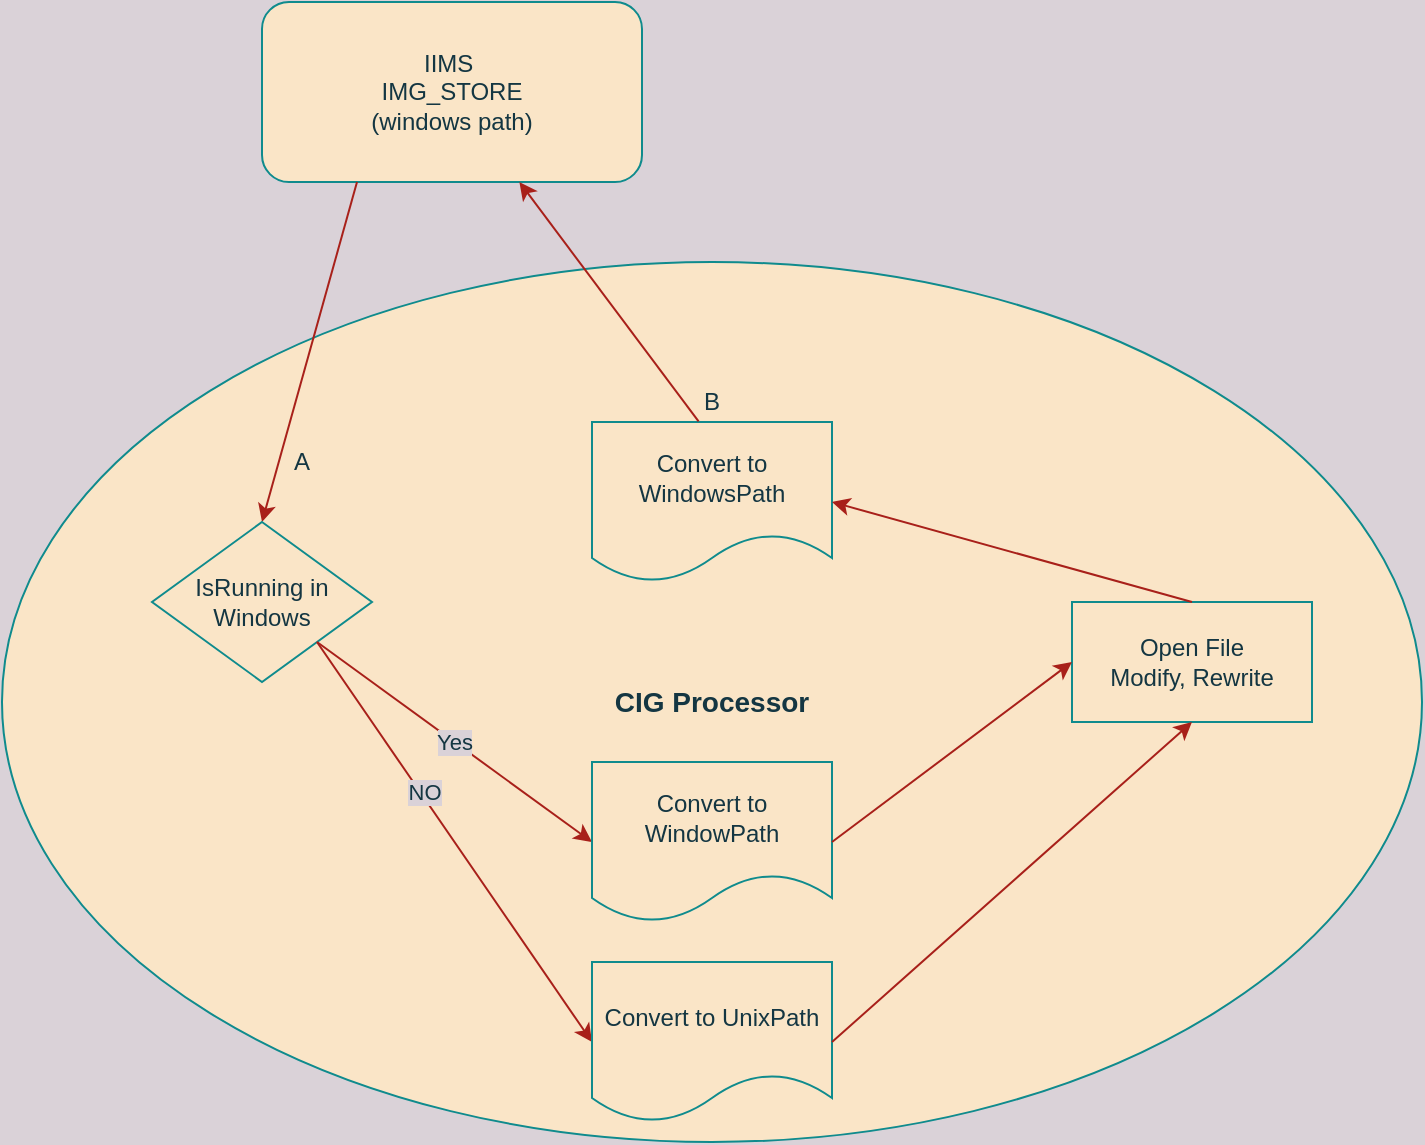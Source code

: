 <mxfile version="14.2.4" type="embed">
    <diagram id="bxPrTfu0L44EutaSgQIo" name="Page-1">
        <mxGraphModel dx="1232" dy="695" grid="1" gridSize="10" guides="1" tooltips="1" connect="1" arrows="1" fold="1" page="1" pageScale="1" pageWidth="850" pageHeight="1100" background="#DAD2D8" math="0" shadow="0">
            <root>
                <mxCell id="0"/>
                <mxCell id="1" parent="0"/>
                <mxCell id="4" value="&lt;b&gt;&lt;font style=&quot;font-size: 14px&quot;&gt;CIG Processor&lt;/font&gt;&lt;/b&gt;" style="ellipse;whiteSpace=wrap;html=1;fillColor=#FAE5C7;strokeColor=#0F8B8D;fontColor=#143642;" parent="1" vertex="1">
                    <mxGeometry x="60" y="170" width="710" height="440" as="geometry"/>
                </mxCell>
                <mxCell id="2" value="IIMS&amp;nbsp;&lt;br&gt;IMG_STORE&lt;br&gt;(windows path)" style="rounded=1;whiteSpace=wrap;html=1;fillColor=#FAE5C7;strokeColor=#0F8B8D;fontColor=#143642;" parent="1" vertex="1">
                    <mxGeometry x="190" y="40" width="190" height="90" as="geometry"/>
                </mxCell>
                <mxCell id="3" value="" style="endArrow=classic;html=1;exitX=0.25;exitY=1;exitDx=0;exitDy=0;entryX=0.5;entryY=0;entryDx=0;entryDy=0;labelBackgroundColor=#DAD2D8;strokeColor=#A8201A;fontColor=#143642;" parent="1" source="2" target="6" edge="1">
                    <mxGeometry width="50" height="50" relative="1" as="geometry">
                        <mxPoint x="400" y="320" as="sourcePoint"/>
                        <mxPoint x="230" y="130" as="targetPoint"/>
                    </mxGeometry>
                </mxCell>
                <mxCell id="5" value="A" style="text;html=1;strokeColor=none;fillColor=none;align=center;verticalAlign=middle;whiteSpace=wrap;rounded=0;fontColor=#143642;" parent="1" vertex="1">
                    <mxGeometry x="190" y="260" width="40" height="20" as="geometry"/>
                </mxCell>
                <mxCell id="6" value="IsRunning in Windows" style="rhombus;whiteSpace=wrap;html=1;fillColor=#FAE5C7;strokeColor=#0F8B8D;fontColor=#143642;" parent="1" vertex="1">
                    <mxGeometry x="135" y="300" width="110" height="80" as="geometry"/>
                </mxCell>
                <mxCell id="8" value="" style="endArrow=classic;html=1;entryX=0;entryY=0.5;entryDx=0;entryDy=0;exitX=1;exitY=1;exitDx=0;exitDy=0;labelBackgroundColor=#DAD2D8;strokeColor=#A8201A;fontColor=#143642;" parent="1" source="6" target="12" edge="1">
                    <mxGeometry width="50" height="50" relative="1" as="geometry">
                        <mxPoint x="395" y="570" as="sourcePoint"/>
                        <mxPoint x="425" y="540" as="targetPoint"/>
                    </mxGeometry>
                </mxCell>
                <mxCell id="9" value="NO" style="edgeLabel;html=1;align=center;verticalAlign=middle;resizable=0;points=[];labelBackgroundColor=#DAD2D8;fontColor=#143642;" parent="8" vertex="1" connectable="0">
                    <mxGeometry x="-0.245" y="2" relative="1" as="geometry">
                        <mxPoint as="offset"/>
                    </mxGeometry>
                </mxCell>
                <mxCell id="11" value="Yes" style="endArrow=classic;html=1;exitX=1;exitY=1;exitDx=0;exitDy=0;entryX=0;entryY=0.5;entryDx=0;entryDy=0;labelBackgroundColor=#DAD2D8;strokeColor=#A8201A;fontColor=#143642;" parent="1" source="6" target="18" edge="1">
                    <mxGeometry width="50" height="50" relative="1" as="geometry">
                        <mxPoint x="205" y="740" as="sourcePoint"/>
                        <mxPoint x="225" y="440" as="targetPoint"/>
                    </mxGeometry>
                </mxCell>
                <mxCell id="12" value="Convert to UnixPath" style="shape=document;whiteSpace=wrap;html=1;boundedLbl=1;fillColor=#FAE5C7;strokeColor=#0F8B8D;fontColor=#143642;" parent="1" vertex="1">
                    <mxGeometry x="355" y="520" width="120" height="80" as="geometry"/>
                </mxCell>
                <mxCell id="13" value="Open File&lt;br&gt;Modify, Rewrite" style="rounded=0;whiteSpace=wrap;html=1;fillColor=#FAE5C7;strokeColor=#0F8B8D;fontColor=#143642;" parent="1" vertex="1">
                    <mxGeometry x="595" y="340" width="120" height="60" as="geometry"/>
                </mxCell>
                <mxCell id="14" value="Convert to&lt;br&gt;WindowsPath" style="shape=document;whiteSpace=wrap;html=1;boundedLbl=1;fillColor=#FAE5C7;strokeColor=#0F8B8D;fontColor=#143642;" parent="1" vertex="1">
                    <mxGeometry x="355" y="250" width="120" height="80" as="geometry"/>
                </mxCell>
                <mxCell id="15" value="" style="endArrow=classic;html=1;exitX=1;exitY=0.5;exitDx=0;exitDy=0;entryX=0.5;entryY=1;entryDx=0;entryDy=0;labelBackgroundColor=#DAD2D8;strokeColor=#A8201A;fontColor=#143642;" parent="1" source="12" target="13" edge="1">
                    <mxGeometry width="50" height="50" relative="1" as="geometry">
                        <mxPoint x="755" y="490" as="sourcePoint"/>
                        <mxPoint x="805" y="440" as="targetPoint"/>
                        <Array as="points"/>
                    </mxGeometry>
                </mxCell>
                <mxCell id="16" value="" style="endArrow=classic;html=1;exitX=0.5;exitY=0;exitDx=0;exitDy=0;entryX=1;entryY=0.5;entryDx=0;entryDy=0;labelBackgroundColor=#DAD2D8;strokeColor=#A8201A;fontColor=#143642;" parent="1" source="13" target="14" edge="1">
                    <mxGeometry width="50" height="50" relative="1" as="geometry">
                        <mxPoint x="185" y="480" as="sourcePoint"/>
                        <mxPoint x="235" y="430" as="targetPoint"/>
                    </mxGeometry>
                </mxCell>
                <mxCell id="17" value="" style="endArrow=classic;html=1;exitX=0.444;exitY=-0.004;exitDx=0;exitDy=0;exitPerimeter=0;labelBackgroundColor=#DAD2D8;strokeColor=#A8201A;fontColor=#143642;" parent="1" source="14" target="2" edge="1">
                    <mxGeometry width="50" height="50" relative="1" as="geometry">
                        <mxPoint x="620" y="190" as="sourcePoint"/>
                        <mxPoint x="450" y="120" as="targetPoint"/>
                    </mxGeometry>
                </mxCell>
                <mxCell id="18" value="Convert to WindowPath" style="shape=document;whiteSpace=wrap;html=1;boundedLbl=1;fillColor=#FAE5C7;strokeColor=#0F8B8D;fontColor=#143642;" parent="1" vertex="1">
                    <mxGeometry x="355" y="420" width="120" height="80" as="geometry"/>
                </mxCell>
                <mxCell id="19" value="" style="endArrow=classic;html=1;exitX=1;exitY=0.5;exitDx=0;exitDy=0;entryX=0;entryY=0.5;entryDx=0;entryDy=0;labelBackgroundColor=#DAD2D8;strokeColor=#A8201A;fontColor=#143642;" parent="1" source="18" target="13" edge="1">
                    <mxGeometry width="50" height="50" relative="1" as="geometry">
                        <mxPoint x="485" y="570" as="sourcePoint"/>
                        <mxPoint x="625" y="440" as="targetPoint"/>
                        <Array as="points"/>
                    </mxGeometry>
                </mxCell>
                <mxCell id="23" value="B" style="text;html=1;strokeColor=none;fillColor=none;align=center;verticalAlign=middle;whiteSpace=wrap;rounded=0;fontColor=#143642;" parent="1" vertex="1">
                    <mxGeometry x="395" y="230" width="40" height="20" as="geometry"/>
                </mxCell>
            </root>
        </mxGraphModel>
    </diagram>
</mxfile>
